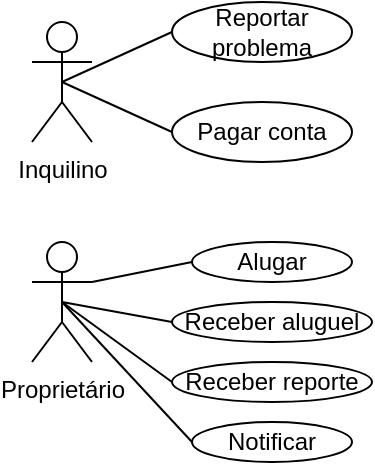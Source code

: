 <mxfile version="21.7.4" type="google" pages="4">
  <diagram name="Casos de uso" id="rHuC4vbm6wSf2uYU671Q">
    <mxGraphModel grid="1" page="1" gridSize="10" guides="1" tooltips="1" connect="1" arrows="1" fold="1" pageScale="1" pageWidth="850" pageHeight="1100" math="0" shadow="0">
      <root>
        <mxCell id="0" />
        <mxCell id="1" parent="0" />
        <mxCell id="eowNboR0NaDHCQKU9mm7-16" style="rounded=0;orthogonalLoop=1;jettySize=auto;html=1;exitX=0.5;exitY=0.5;exitDx=0;exitDy=0;exitPerimeter=0;entryX=0;entryY=0.5;entryDx=0;entryDy=0;endArrow=none;endFill=0;" edge="1" parent="1" source="eowNboR0NaDHCQKU9mm7-1" target="eowNboR0NaDHCQKU9mm7-5">
          <mxGeometry relative="1" as="geometry" />
        </mxCell>
        <mxCell id="eowNboR0NaDHCQKU9mm7-17" style="rounded=0;orthogonalLoop=1;jettySize=auto;html=1;exitX=0.5;exitY=0.5;exitDx=0;exitDy=0;exitPerimeter=0;entryX=0;entryY=0.5;entryDx=0;entryDy=0;endArrow=none;endFill=0;" edge="1" parent="1" source="eowNboR0NaDHCQKU9mm7-1" target="eowNboR0NaDHCQKU9mm7-2">
          <mxGeometry relative="1" as="geometry" />
        </mxCell>
        <mxCell id="eowNboR0NaDHCQKU9mm7-1" value="Inquilino" style="shape=umlActor;verticalLabelPosition=bottom;verticalAlign=top;html=1;outlineConnect=0;" vertex="1" parent="1">
          <mxGeometry x="330" y="240" width="30" height="60" as="geometry" />
        </mxCell>
        <mxCell id="eowNboR0NaDHCQKU9mm7-2" value="Pagar conta" style="ellipse;whiteSpace=wrap;html=1;" vertex="1" parent="1">
          <mxGeometry x="400" y="280" width="90" height="30" as="geometry" />
        </mxCell>
        <mxCell id="eowNboR0NaDHCQKU9mm7-5" value="Reportar problema" style="ellipse;whiteSpace=wrap;html=1;" vertex="1" parent="1">
          <mxGeometry x="400" y="230" width="90" height="30" as="geometry" />
        </mxCell>
        <mxCell id="eowNboR0NaDHCQKU9mm7-12" style="rounded=0;orthogonalLoop=1;jettySize=auto;html=1;exitX=1;exitY=0.333;exitDx=0;exitDy=0;exitPerimeter=0;entryX=0;entryY=0.5;entryDx=0;entryDy=0;endArrow=none;endFill=0;" edge="1" parent="1" source="eowNboR0NaDHCQKU9mm7-6" target="eowNboR0NaDHCQKU9mm7-7">
          <mxGeometry relative="1" as="geometry" />
        </mxCell>
        <mxCell id="eowNboR0NaDHCQKU9mm7-13" style="rounded=0;orthogonalLoop=1;jettySize=auto;html=1;exitX=0.5;exitY=0.5;exitDx=0;exitDy=0;exitPerimeter=0;entryX=0;entryY=0.5;entryDx=0;entryDy=0;endArrow=none;endFill=0;" edge="1" parent="1" source="eowNboR0NaDHCQKU9mm7-6" target="eowNboR0NaDHCQKU9mm7-8">
          <mxGeometry relative="1" as="geometry" />
        </mxCell>
        <mxCell id="eowNboR0NaDHCQKU9mm7-14" style="rounded=0;orthogonalLoop=1;jettySize=auto;html=1;exitX=0.5;exitY=0.5;exitDx=0;exitDy=0;exitPerimeter=0;entryX=0;entryY=0.5;entryDx=0;entryDy=0;endArrow=none;endFill=0;" edge="1" parent="1" source="eowNboR0NaDHCQKU9mm7-6" target="eowNboR0NaDHCQKU9mm7-9">
          <mxGeometry relative="1" as="geometry" />
        </mxCell>
        <mxCell id="eowNboR0NaDHCQKU9mm7-15" style="rounded=0;orthogonalLoop=1;jettySize=auto;html=1;exitX=0.5;exitY=0.5;exitDx=0;exitDy=0;exitPerimeter=0;entryX=0;entryY=0.5;entryDx=0;entryDy=0;endArrow=none;endFill=0;" edge="1" parent="1" source="eowNboR0NaDHCQKU9mm7-6" target="eowNboR0NaDHCQKU9mm7-10">
          <mxGeometry relative="1" as="geometry" />
        </mxCell>
        <mxCell id="eowNboR0NaDHCQKU9mm7-6" value="Proprietário" style="shape=umlActor;verticalLabelPosition=bottom;verticalAlign=top;html=1;outlineConnect=0;" vertex="1" parent="1">
          <mxGeometry x="330" y="350" width="30" height="60" as="geometry" />
        </mxCell>
        <mxCell id="eowNboR0NaDHCQKU9mm7-7" value="Alugar" style="ellipse;whiteSpace=wrap;html=1;" vertex="1" parent="1">
          <mxGeometry x="410" y="350" width="80" height="20" as="geometry" />
        </mxCell>
        <mxCell id="eowNboR0NaDHCQKU9mm7-8" value="Receber aluguel" style="ellipse;whiteSpace=wrap;html=1;" vertex="1" parent="1">
          <mxGeometry x="400" y="380" width="100" height="20" as="geometry" />
        </mxCell>
        <mxCell id="eowNboR0NaDHCQKU9mm7-9" value="Receber reporte" style="ellipse;whiteSpace=wrap;html=1;" vertex="1" parent="1">
          <mxGeometry x="400" y="410" width="100" height="20" as="geometry" />
        </mxCell>
        <mxCell id="eowNboR0NaDHCQKU9mm7-10" value="Notificar" style="ellipse;whiteSpace=wrap;html=1;" vertex="1" parent="1">
          <mxGeometry x="410" y="440" width="80" height="20" as="geometry" />
        </mxCell>
      </root>
    </mxGraphModel>
  </diagram>
  <diagram id="7FcsIVbWdx5Ol3lbwe3l" name="Classes">
    <mxGraphModel grid="1" page="1" gridSize="10" guides="1" tooltips="1" connect="1" arrows="1" fold="1" pageScale="1" pageWidth="850" pageHeight="1100" math="0" shadow="0">
      <root>
        <mxCell id="0" />
        <mxCell id="1" parent="0" />
        <mxCell id="tT7S4l0XTPXb2wp1GmWM-1" value="Inquilino" style="swimlane;fontStyle=1;align=center;verticalAlign=top;childLayout=stackLayout;horizontal=1;startSize=26;horizontalStack=0;resizeParent=1;resizeParentMax=0;resizeLast=0;collapsible=1;marginBottom=0;whiteSpace=wrap;html=1;" vertex="1" parent="1">
          <mxGeometry x="290" y="130" width="160" height="130" as="geometry" />
        </mxCell>
        <mxCell id="tT7S4l0XTPXb2wp1GmWM-2" value="- cpf: int&lt;br&gt;- nome: string&lt;br&gt;- telefone: int" style="text;strokeColor=none;fillColor=none;align=left;verticalAlign=top;spacingLeft=4;spacingRight=4;overflow=hidden;rotatable=0;points=[[0,0.5],[1,0.5]];portConstraint=eastwest;whiteSpace=wrap;html=1;" vertex="1" parent="tT7S4l0XTPXb2wp1GmWM-1">
          <mxGeometry y="26" width="160" height="54" as="geometry" />
        </mxCell>
        <mxCell id="tT7S4l0XTPXb2wp1GmWM-3" value="" style="line;strokeWidth=1;fillColor=none;align=left;verticalAlign=middle;spacingTop=-1;spacingLeft=3;spacingRight=3;rotatable=0;labelPosition=right;points=[];portConstraint=eastwest;strokeColor=inherit;" vertex="1" parent="tT7S4l0XTPXb2wp1GmWM-1">
          <mxGeometry y="80" width="160" height="8" as="geometry" />
        </mxCell>
        <mxCell id="tT7S4l0XTPXb2wp1GmWM-4" value="+ pagar(): bool&lt;br&gt;+ reclamar(): bool" style="text;strokeColor=none;fillColor=none;align=left;verticalAlign=top;spacingLeft=4;spacingRight=4;overflow=hidden;rotatable=0;points=[[0,0.5],[1,0.5]];portConstraint=eastwest;whiteSpace=wrap;html=1;" vertex="1" parent="tT7S4l0XTPXb2wp1GmWM-1">
          <mxGeometry y="88" width="160" height="42" as="geometry" />
        </mxCell>
        <mxCell id="EWwRR3Og6C9AQr06wN9A-1" value="Apartamento" style="swimlane;fontStyle=1;align=center;verticalAlign=top;childLayout=stackLayout;horizontal=1;startSize=26;horizontalStack=0;resizeParent=1;resizeParentMax=0;resizeLast=0;collapsible=1;marginBottom=0;whiteSpace=wrap;html=1;" vertex="1" parent="1">
          <mxGeometry x="510" y="130" width="160" height="114" as="geometry" />
        </mxCell>
        <mxCell id="EWwRR3Og6C9AQr06wN9A-2" value="- nAp: int&lt;br&gt;- valor: double&lt;br&gt;- tamanho: double" style="text;strokeColor=none;fillColor=none;align=left;verticalAlign=top;spacingLeft=4;spacingRight=4;overflow=hidden;rotatable=0;points=[[0,0.5],[1,0.5]];portConstraint=eastwest;whiteSpace=wrap;html=1;" vertex="1" parent="EWwRR3Og6C9AQr06wN9A-1">
          <mxGeometry y="26" width="160" height="54" as="geometry" />
        </mxCell>
        <mxCell id="EWwRR3Og6C9AQr06wN9A-3" value="" style="line;strokeWidth=1;fillColor=none;align=left;verticalAlign=middle;spacingTop=-1;spacingLeft=3;spacingRight=3;rotatable=0;labelPosition=right;points=[];portConstraint=eastwest;strokeColor=inherit;" vertex="1" parent="EWwRR3Og6C9AQr06wN9A-1">
          <mxGeometry y="80" width="160" height="8" as="geometry" />
        </mxCell>
        <mxCell id="EWwRR3Og6C9AQr06wN9A-4" value="+ status(): bool" style="text;strokeColor=none;fillColor=none;align=left;verticalAlign=top;spacingLeft=4;spacingRight=4;overflow=hidden;rotatable=0;points=[[0,0.5],[1,0.5]];portConstraint=eastwest;whiteSpace=wrap;html=1;" vertex="1" parent="EWwRR3Og6C9AQr06wN9A-1">
          <mxGeometry y="88" width="160" height="26" as="geometry" />
        </mxCell>
      </root>
    </mxGraphModel>
  </diagram>
  <diagram id="2R3JaikRogJqNXLwGQph" name="DER">
    <mxGraphModel grid="1" page="1" gridSize="10" guides="1" tooltips="1" connect="1" arrows="1" fold="1" pageScale="1" pageWidth="850" pageHeight="1100" math="0" shadow="0">
      <root>
        <mxCell id="0" />
        <mxCell id="1" parent="0" />
        <mxCell id="tGeffUj56y7qAzaOvEJf-7" style="rounded=0;orthogonalLoop=1;jettySize=auto;html=1;entryX=0.068;entryY=0.522;entryDx=0;entryDy=0;endArrow=none;endFill=0;entryPerimeter=0;" edge="1" parent="1" source="tGeffUj56y7qAzaOvEJf-1" target="tGeffUj56y7qAzaOvEJf-121">
          <mxGeometry relative="1" as="geometry">
            <mxPoint x="380" y="225" as="targetPoint" />
          </mxGeometry>
        </mxCell>
        <mxCell id="tGeffUj56y7qAzaOvEJf-10" value="&lt;b&gt;[1,1]&lt;/b&gt;" style="edgeLabel;html=1;align=center;verticalAlign=middle;resizable=0;points=[];" connectable="0" vertex="1" parent="tGeffUj56y7qAzaOvEJf-7">
          <mxGeometry x="-0.389" y="1" relative="1" as="geometry">
            <mxPoint as="offset" />
          </mxGeometry>
        </mxCell>
        <mxCell id="tGeffUj56y7qAzaOvEJf-1" value="Inquilino" style="whiteSpace=wrap;html=1;align=center;fillColor=#dae8fc;strokeColor=#6c8ebf;" vertex="1" parent="1">
          <mxGeometry x="200" y="205" width="100" height="40" as="geometry" />
        </mxCell>
        <mxCell id="tGeffUj56y7qAzaOvEJf-2" value="Apartamento" style="whiteSpace=wrap;html=1;align=center;fillColor=#dae8fc;strokeColor=#6c8ebf;" vertex="1" parent="1">
          <mxGeometry x="600" y="205" width="100" height="40" as="geometry" />
        </mxCell>
        <mxCell id="tGeffUj56y7qAzaOvEJf-8" style="rounded=0;orthogonalLoop=1;jettySize=auto;html=1;exitX=0.934;exitY=0.499;exitDx=0;exitDy=0;entryX=0;entryY=0.5;entryDx=0;entryDy=0;endArrow=none;endFill=0;exitPerimeter=0;" edge="1" parent="1" source="tGeffUj56y7qAzaOvEJf-121" target="tGeffUj56y7qAzaOvEJf-2">
          <mxGeometry relative="1" as="geometry">
            <mxPoint x="470" y="225" as="sourcePoint" />
          </mxGeometry>
        </mxCell>
        <mxCell id="tGeffUj56y7qAzaOvEJf-9" value="&lt;b&gt;[1,1]&lt;/b&gt;" style="edgeLabel;html=1;align=center;verticalAlign=middle;resizable=0;points=[];" connectable="0" vertex="1" parent="tGeffUj56y7qAzaOvEJf-8">
          <mxGeometry x="0.264" y="1" relative="1" as="geometry">
            <mxPoint as="offset" />
          </mxGeometry>
        </mxCell>
        <mxCell id="tGeffUj56y7qAzaOvEJf-194" style="edgeStyle=none;rounded=0;orthogonalLoop=1;jettySize=auto;html=1;exitX=0.5;exitY=0;exitDx=0;exitDy=0;entryX=0.5;entryY=1;entryDx=0;entryDy=0;endArrow=none;endFill=0;" edge="1" parent="1" source="tGeffUj56y7qAzaOvEJf-121" target="tGeffUj56y7qAzaOvEJf-195">
          <mxGeometry relative="1" as="geometry">
            <mxPoint x="445" y="180" as="targetPoint" />
          </mxGeometry>
        </mxCell>
        <mxCell id="tGeffUj56y7qAzaOvEJf-121" value="Aluga" style="shape=associativeEntity;whiteSpace=wrap;html=1;align=center;fillColor=#dae8fc;strokeColor=#6c8ebf;" vertex="1" parent="1">
          <mxGeometry x="410" y="210" width="90" height="30" as="geometry" />
        </mxCell>
        <mxCell id="tGeffUj56y7qAzaOvEJf-191" style="edgeStyle=none;rounded=0;orthogonalLoop=1;jettySize=auto;html=1;exitX=0.998;exitY=0.8;exitDx=0;exitDy=0;entryX=0;entryY=0;entryDx=0;entryDy=0;endArrow=none;endFill=0;exitPerimeter=0;" edge="1" parent="1" source="tGeffUj56y7qAzaOvEJf-177" target="tGeffUj56y7qAzaOvEJf-1">
          <mxGeometry relative="1" as="geometry" />
        </mxCell>
        <mxCell id="tGeffUj56y7qAzaOvEJf-177" value="&lt;u&gt;CPF&lt;/u&gt;" style="ellipse;whiteSpace=wrap;html=1;align=center;" vertex="1" parent="1">
          <mxGeometry x="140" y="140" width="60" height="20" as="geometry" />
        </mxCell>
        <mxCell id="tGeffUj56y7qAzaOvEJf-193" style="edgeStyle=none;rounded=0;orthogonalLoop=1;jettySize=auto;html=1;exitX=0.5;exitY=1;exitDx=0;exitDy=0;entryX=0.5;entryY=0;entryDx=0;entryDy=0;endArrow=none;endFill=0;" edge="1" parent="1" source="tGeffUj56y7qAzaOvEJf-178" target="tGeffUj56y7qAzaOvEJf-1">
          <mxGeometry relative="1" as="geometry" />
        </mxCell>
        <mxCell id="tGeffUj56y7qAzaOvEJf-178" value="Nome" style="ellipse;whiteSpace=wrap;html=1;align=center;" vertex="1" parent="1">
          <mxGeometry x="220" y="150" width="60" height="20" as="geometry" />
        </mxCell>
        <mxCell id="tGeffUj56y7qAzaOvEJf-192" style="edgeStyle=none;rounded=0;orthogonalLoop=1;jettySize=auto;html=1;exitX=0.033;exitY=0.766;exitDx=0;exitDy=0;entryX=1;entryY=0;entryDx=0;entryDy=0;endArrow=none;endFill=0;exitPerimeter=0;" edge="1" parent="1" source="tGeffUj56y7qAzaOvEJf-180" target="tGeffUj56y7qAzaOvEJf-1">
          <mxGeometry relative="1" as="geometry" />
        </mxCell>
        <mxCell id="tGeffUj56y7qAzaOvEJf-180" value="Telefone" style="ellipse;shape=doubleEllipse;margin=3;whiteSpace=wrap;html=1;align=center;" vertex="1" parent="1">
          <mxGeometry x="300" y="140" width="60" height="20" as="geometry" />
        </mxCell>
        <mxCell id="tGeffUj56y7qAzaOvEJf-187" style="rounded=0;orthogonalLoop=1;jettySize=auto;html=1;exitX=0.5;exitY=1;exitDx=0;exitDy=0;entryX=0.5;entryY=0;entryDx=0;entryDy=0;endArrow=none;endFill=0;" edge="1" parent="1" source="tGeffUj56y7qAzaOvEJf-181" target="tGeffUj56y7qAzaOvEJf-178">
          <mxGeometry relative="1" as="geometry" />
        </mxCell>
        <mxCell id="tGeffUj56y7qAzaOvEJf-181" value="Pnome" style="ellipse;whiteSpace=wrap;html=1;align=center;dashed=1;" vertex="1" parent="1">
          <mxGeometry x="160" y="80" width="60" height="20" as="geometry" />
        </mxCell>
        <mxCell id="tGeffUj56y7qAzaOvEJf-189" style="edgeStyle=none;rounded=0;orthogonalLoop=1;jettySize=auto;html=1;exitX=0.5;exitY=1;exitDx=0;exitDy=0;endArrow=none;endFill=0;" edge="1" parent="1" source="tGeffUj56y7qAzaOvEJf-182" target="tGeffUj56y7qAzaOvEJf-178">
          <mxGeometry relative="1" as="geometry">
            <mxPoint x="250.143" y="140" as="targetPoint" />
          </mxGeometry>
        </mxCell>
        <mxCell id="tGeffUj56y7qAzaOvEJf-182" value="Nmeio" style="ellipse;whiteSpace=wrap;html=1;align=center;dashed=1;" vertex="1" parent="1">
          <mxGeometry x="220" y="100" width="60" height="20" as="geometry" />
        </mxCell>
        <mxCell id="tGeffUj56y7qAzaOvEJf-188" style="edgeStyle=none;rounded=0;orthogonalLoop=1;jettySize=auto;html=1;exitX=0.5;exitY=1;exitDx=0;exitDy=0;entryX=0.5;entryY=0;entryDx=0;entryDy=0;endArrow=none;endFill=0;" edge="1" parent="1" source="tGeffUj56y7qAzaOvEJf-183" target="tGeffUj56y7qAzaOvEJf-178">
          <mxGeometry relative="1" as="geometry" />
        </mxCell>
        <mxCell id="tGeffUj56y7qAzaOvEJf-183" value="Unome" style="ellipse;whiteSpace=wrap;html=1;align=center;dashed=1;" vertex="1" parent="1">
          <mxGeometry x="280" y="80" width="60" height="20" as="geometry" />
        </mxCell>
        <mxCell id="tGeffUj56y7qAzaOvEJf-195" value="Data" style="ellipse;whiteSpace=wrap;html=1;align=center;" vertex="1" parent="1">
          <mxGeometry x="425" y="160" width="60" height="20" as="geometry" />
        </mxCell>
        <mxCell id="tGeffUj56y7qAzaOvEJf-199" style="edgeStyle=none;rounded=0;orthogonalLoop=1;jettySize=auto;html=1;exitX=1;exitY=0.5;exitDx=0;exitDy=0;endArrow=none;endFill=0;" edge="1" parent="1" source="tGeffUj56y7qAzaOvEJf-196">
          <mxGeometry relative="1" as="geometry">
            <mxPoint x="599.897" y="210" as="targetPoint" />
          </mxGeometry>
        </mxCell>
        <mxCell id="tGeffUj56y7qAzaOvEJf-196" value="&lt;u&gt;Número&lt;/u&gt;" style="ellipse;whiteSpace=wrap;html=1;align=center;" vertex="1" parent="1">
          <mxGeometry x="540" y="150" width="60" height="20" as="geometry" />
        </mxCell>
        <mxCell id="tGeffUj56y7qAzaOvEJf-201" style="edgeStyle=none;rounded=0;orthogonalLoop=1;jettySize=auto;html=1;exitX=0.5;exitY=1;exitDx=0;exitDy=0;entryX=0.5;entryY=0;entryDx=0;entryDy=0;endArrow=none;endFill=0;" edge="1" parent="1" source="tGeffUj56y7qAzaOvEJf-197" target="tGeffUj56y7qAzaOvEJf-2">
          <mxGeometry relative="1" as="geometry" />
        </mxCell>
        <mxCell id="tGeffUj56y7qAzaOvEJf-197" value="Valor" style="ellipse;whiteSpace=wrap;html=1;align=center;" vertex="1" parent="1">
          <mxGeometry x="620" y="160" width="60" height="20" as="geometry" />
        </mxCell>
        <mxCell id="tGeffUj56y7qAzaOvEJf-200" style="edgeStyle=none;rounded=0;orthogonalLoop=1;jettySize=auto;html=1;exitX=0;exitY=0.5;exitDx=0;exitDy=0;entryX=1;entryY=0;entryDx=0;entryDy=0;endArrow=none;endFill=0;" edge="1" parent="1" source="tGeffUj56y7qAzaOvEJf-198" target="tGeffUj56y7qAzaOvEJf-2">
          <mxGeometry relative="1" as="geometry" />
        </mxCell>
        <mxCell id="tGeffUj56y7qAzaOvEJf-198" value="Tamanho" style="ellipse;whiteSpace=wrap;html=1;align=center;" vertex="1" parent="1">
          <mxGeometry x="700" y="150" width="60" height="20" as="geometry" />
        </mxCell>
      </root>
    </mxGraphModel>
  </diagram>
  <diagram id="XbIGmELbNocIlmIB_d4n" name="MER">
    <mxGraphModel grid="1" page="1" gridSize="10" guides="1" tooltips="1" connect="1" arrows="1" fold="1" pageScale="1" pageWidth="850" pageHeight="1100" math="0" shadow="0">
      <root>
        <mxCell id="0" />
        <mxCell id="1" parent="0" />
        <mxCell id="6kh6jgBHsOQ_LqGQdRBs-1" value="&lt;table xmlns=&quot;http://www.w3.org/1999/xhtml&quot; cellspacing=&quot;0&quot; cellpadding=&quot;0&quot; dir=&quot;ltr&quot; border=&quot;1&quot; style=&quot;table-layout:fixed;font-size:10pt;font-family:Arial;width:0px;border-collapse:collapse;border:none&quot;&gt;&lt;colgroup&gt;&lt;col width=&quot;100&quot;&gt;&lt;col width=&quot;100&quot;&gt;&lt;col width=&quot;100&quot;&gt;&lt;col width=&quot;100&quot;&gt;&lt;/colgroup&gt;&lt;tbody&gt;&lt;tr style=&quot;height:21px;&quot;&gt;&lt;td style=&quot;overflow:hidden;padding:2px 3px 2px 3px;vertical-align:bottom;background-color:#666666;font-family:Liberation Sans;font-size:8pt;font-weight:bold;color:#ffffff;text-align:center;&quot; rowspan=&quot;1&quot; colspan=&quot;4&quot; data-sheets-value=&quot;{&amp;quot;1&amp;quot;:2,&amp;quot;2&amp;quot;:&amp;quot;Inquilino&amp;quot;}&quot;&gt;Inquilino&lt;/td&gt;&lt;/tr&gt;&lt;tr style=&quot;height:21px;&quot;&gt;&lt;td style=&quot;overflow:hidden;padding:2px 3px 2px 3px;vertical-align:bottom;font-family:Liberation Sans;font-size:8pt;font-weight:bold;text-decoration:underline;&quot; data-sheets-value=&quot;{&amp;quot;1&amp;quot;:2,&amp;quot;2&amp;quot;:&amp;quot;CPF&amp;quot;}&quot;&gt;CPF&lt;/td&gt;&lt;td style=&quot;overflow:hidden;padding:2px 3px 2px 3px;vertical-align:bottom;font-family:Liberation Sans;font-size:8pt;font-weight:normal;&quot; data-sheets-value=&quot;{&amp;quot;1&amp;quot;:2,&amp;quot;2&amp;quot;:&amp;quot;Pnome&amp;quot;}&quot;&gt;Pnome&lt;/td&gt;&lt;td style=&quot;overflow:hidden;padding:2px 3px 2px 3px;vertical-align:bottom;font-family:Liberation Sans;font-size:8pt;font-weight:normal;&quot; data-sheets-value=&quot;{&amp;quot;1&amp;quot;:2,&amp;quot;2&amp;quot;:&amp;quot;Nmeio&amp;quot;}&quot;&gt;Nmeio&lt;/td&gt;&lt;td style=&quot;overflow:hidden;padding:2px 3px 2px 3px;vertical-align:bottom;font-family:Liberation Sans;font-size:8pt;font-weight:normal;&quot; data-sheets-value=&quot;{&amp;quot;1&amp;quot;:2,&amp;quot;2&amp;quot;:&amp;quot;Unome&amp;quot;}&quot;&gt;Unome&lt;/td&gt;&lt;/tr&gt;&lt;/tbody&gt;&lt;/table&gt;" style="text;whiteSpace=wrap;html=1;" vertex="1" parent="1">
          <mxGeometry x="35" y="70" width="430" height="70" as="geometry" />
        </mxCell>
        <mxCell id="6kh6jgBHsOQ_LqGQdRBs-2" value="&lt;table xmlns=&quot;http://www.w3.org/1999/xhtml&quot; cellspacing=&quot;0&quot; cellpadding=&quot;0&quot; dir=&quot;ltr&quot; border=&quot;1&quot; style=&quot;table-layout:fixed;font-size:10pt;font-family:Arial;width:0px;border-collapse:collapse;border:none&quot;&gt;&lt;colgroup&gt;&lt;col width=&quot;100&quot;&gt;&lt;col width=&quot;100&quot;&gt;&lt;col width=&quot;100&quot;&gt;&lt;/colgroup&gt;&lt;tbody&gt;&lt;tr style=&quot;height:21px;&quot;&gt;&lt;td style=&quot;overflow:hidden;padding:2px 3px 2px 3px;vertical-align:bottom;background-color:#666666;font-family:Liberation Sans;font-size:8pt;font-weight:bold;color:#ffffff;text-align:center;&quot; rowspan=&quot;1&quot; colspan=&quot;3&quot; data-sheets-value=&quot;{&amp;quot;1&amp;quot;:2,&amp;quot;2&amp;quot;:&amp;quot;Apartamento&amp;quot;}&quot;&gt;Apartamento&lt;/td&gt;&lt;/tr&gt;&lt;tr style=&quot;height:21px;&quot;&gt;&lt;td style=&quot;overflow:hidden;padding:2px 3px 2px 3px;vertical-align:bottom;font-family:Liberation Sans;font-size:8pt;font-weight:bold;text-decoration:underline;&quot; data-sheets-value=&quot;{&amp;quot;1&amp;quot;:2,&amp;quot;2&amp;quot;:&amp;quot;Nap&amp;quot;}&quot;&gt;Nap&lt;/td&gt;&lt;td style=&quot;overflow:hidden;padding:2px 3px 2px 3px;vertical-align:bottom;font-family:Liberation Sans;font-size:8pt;font-weight:normal;&quot; data-sheets-value=&quot;{&amp;quot;1&amp;quot;:2,&amp;quot;2&amp;quot;:&amp;quot;Valor_ap&amp;quot;}&quot;&gt;Valor_ap&lt;/td&gt;&lt;td style=&quot;overflow:hidden;padding:2px 3px 2px 3px;vertical-align:bottom;font-family:Liberation Sans;font-size:8pt;font-weight:normal;&quot; data-sheets-value=&quot;{&amp;quot;1&amp;quot;:2,&amp;quot;2&amp;quot;:&amp;quot;Tam_ap&amp;quot;}&quot;&gt;Tam_ap&lt;/td&gt;&lt;/tr&gt;&lt;/tbody&gt;&lt;/table&gt;" style="text;whiteSpace=wrap;html=1;" vertex="1" parent="1">
          <mxGeometry x="510" y="70" width="330" height="70" as="geometry" />
        </mxCell>
        <mxCell id="6kh6jgBHsOQ_LqGQdRBs-3" value="&lt;table xmlns=&quot;http://www.w3.org/1999/xhtml&quot; cellspacing=&quot;0&quot; cellpadding=&quot;0&quot; dir=&quot;ltr&quot; border=&quot;1&quot; style=&quot;table-layout:fixed;font-size:10pt;font-family:Arial;width:0px;border-collapse:collapse;border:none&quot;&gt;&lt;colgroup&gt;&lt;col width=&quot;100&quot;&gt;&lt;col width=&quot;100&quot;&gt;&lt;/colgroup&gt;&lt;tbody&gt;&lt;tr style=&quot;height:21px;&quot;&gt;&lt;td style=&quot;overflow:hidden;padding:2px 3px 2px 3px;vertical-align:bottom;background-color:#666666;font-family:Liberation Sans;font-size:8pt;font-weight:bold;color:#ffffff;text-align:center;&quot; rowspan=&quot;1&quot; colspan=&quot;2&quot; data-sheets-value=&quot;{&amp;quot;1&amp;quot;:2,&amp;quot;2&amp;quot;:&amp;quot;Tel_inquilino&amp;quot;}&quot;&gt;Tel_inquilino&lt;/td&gt;&lt;/tr&gt;&lt;tr style=&quot;height:21px;&quot;&gt;&lt;td style=&quot;overflow:hidden;padding:2px 3px 2px 3px;vertical-align:bottom;font-family:Liberation Sans;font-size:8pt;font-weight:bold;text-decoration:underline;&quot; data-sheets-value=&quot;{&amp;quot;1&amp;quot;:2,&amp;quot;2&amp;quot;:&amp;quot;CPF&amp;quot;}&quot;&gt;CPF&lt;/td&gt;&lt;td style=&quot;overflow:hidden;padding:2px 3px 2px 3px;vertical-align:bottom;font-family:Liberation Sans;font-size:8pt;font-weight:bold;text-decoration:underline;&quot; data-sheets-value=&quot;{&amp;quot;1&amp;quot;:2,&amp;quot;2&amp;quot;:&amp;quot;Telefone&amp;quot;}&quot;&gt;Telefone&lt;/td&gt;&lt;/tr&gt;&lt;/tbody&gt;&lt;/table&gt;" style="text;whiteSpace=wrap;html=1;" vertex="1" parent="1">
          <mxGeometry x="35" y="140" width="230" height="70" as="geometry" />
        </mxCell>
        <mxCell id="6kh6jgBHsOQ_LqGQdRBs-4" value="&lt;table xmlns=&quot;http://www.w3.org/1999/xhtml&quot; cellspacing=&quot;0&quot; cellpadding=&quot;0&quot; dir=&quot;ltr&quot; border=&quot;1&quot; style=&quot;table-layout:fixed;font-size:10pt;font-family:Arial;width:0px;border-collapse:collapse;border:none&quot;&gt;&lt;colgroup&gt;&lt;col width=&quot;100&quot;&gt;&lt;col width=&quot;100&quot;&gt;&lt;col width=&quot;100&quot;&gt;&lt;/colgroup&gt;&lt;tbody&gt;&lt;tr style=&quot;height:21px;&quot;&gt;&lt;td style=&quot;overflow:hidden;padding:2px 3px 2px 3px;vertical-align:bottom;background-color:#666666;font-family:Liberation Sans;font-size:8pt;font-weight:bold;color:#ffffff;text-align:center;&quot; rowspan=&quot;1&quot; colspan=&quot;3&quot; data-sheets-value=&quot;{&amp;quot;1&amp;quot;:2,&amp;quot;2&amp;quot;:&amp;quot;Aluguel&amp;quot;}&quot;&gt;Aluguel&lt;/td&gt;&lt;/tr&gt;&lt;tr style=&quot;height:21px;&quot;&gt;&lt;td style=&quot;overflow:hidden;padding:2px 3px 2px 3px;vertical-align:bottom;font-family:Liberation Sans;font-size:8pt;font-weight:bold;text-decoration:underline;&quot; data-sheets-value=&quot;{&amp;quot;1&amp;quot;:2,&amp;quot;2&amp;quot;:&amp;quot;Nap&amp;quot;}&quot;&gt;Nap&lt;/td&gt;&lt;td style=&quot;overflow:hidden;padding:2px 3px 2px 3px;vertical-align:bottom;font-family:Liberation Sans;font-size:8pt;font-weight:bold;text-decoration:underline;&quot; data-sheets-value=&quot;{&amp;quot;1&amp;quot;:2,&amp;quot;2&amp;quot;:&amp;quot;CPF_Inq&amp;quot;}&quot;&gt;CPF_Inq&lt;/td&gt;&lt;td style=&quot;overflow:hidden;padding:2px 3px 2px 3px;vertical-align:bottom;font-family:Liberation Sans;font-size:8pt;font-weight:normal;&quot; data-sheets-value=&quot;{&amp;quot;1&amp;quot;:2,&amp;quot;2&amp;quot;:&amp;quot;Data_inicio&amp;quot;}&quot;&gt;Data_inicio&lt;/td&gt;&lt;/tr&gt;&lt;/tbody&gt;&lt;/table&gt;" style="text;whiteSpace=wrap;html=1;" vertex="1" parent="1">
          <mxGeometry x="510" y="140" width="330" height="70" as="geometry" />
        </mxCell>
      </root>
    </mxGraphModel>
  </diagram>
</mxfile>
